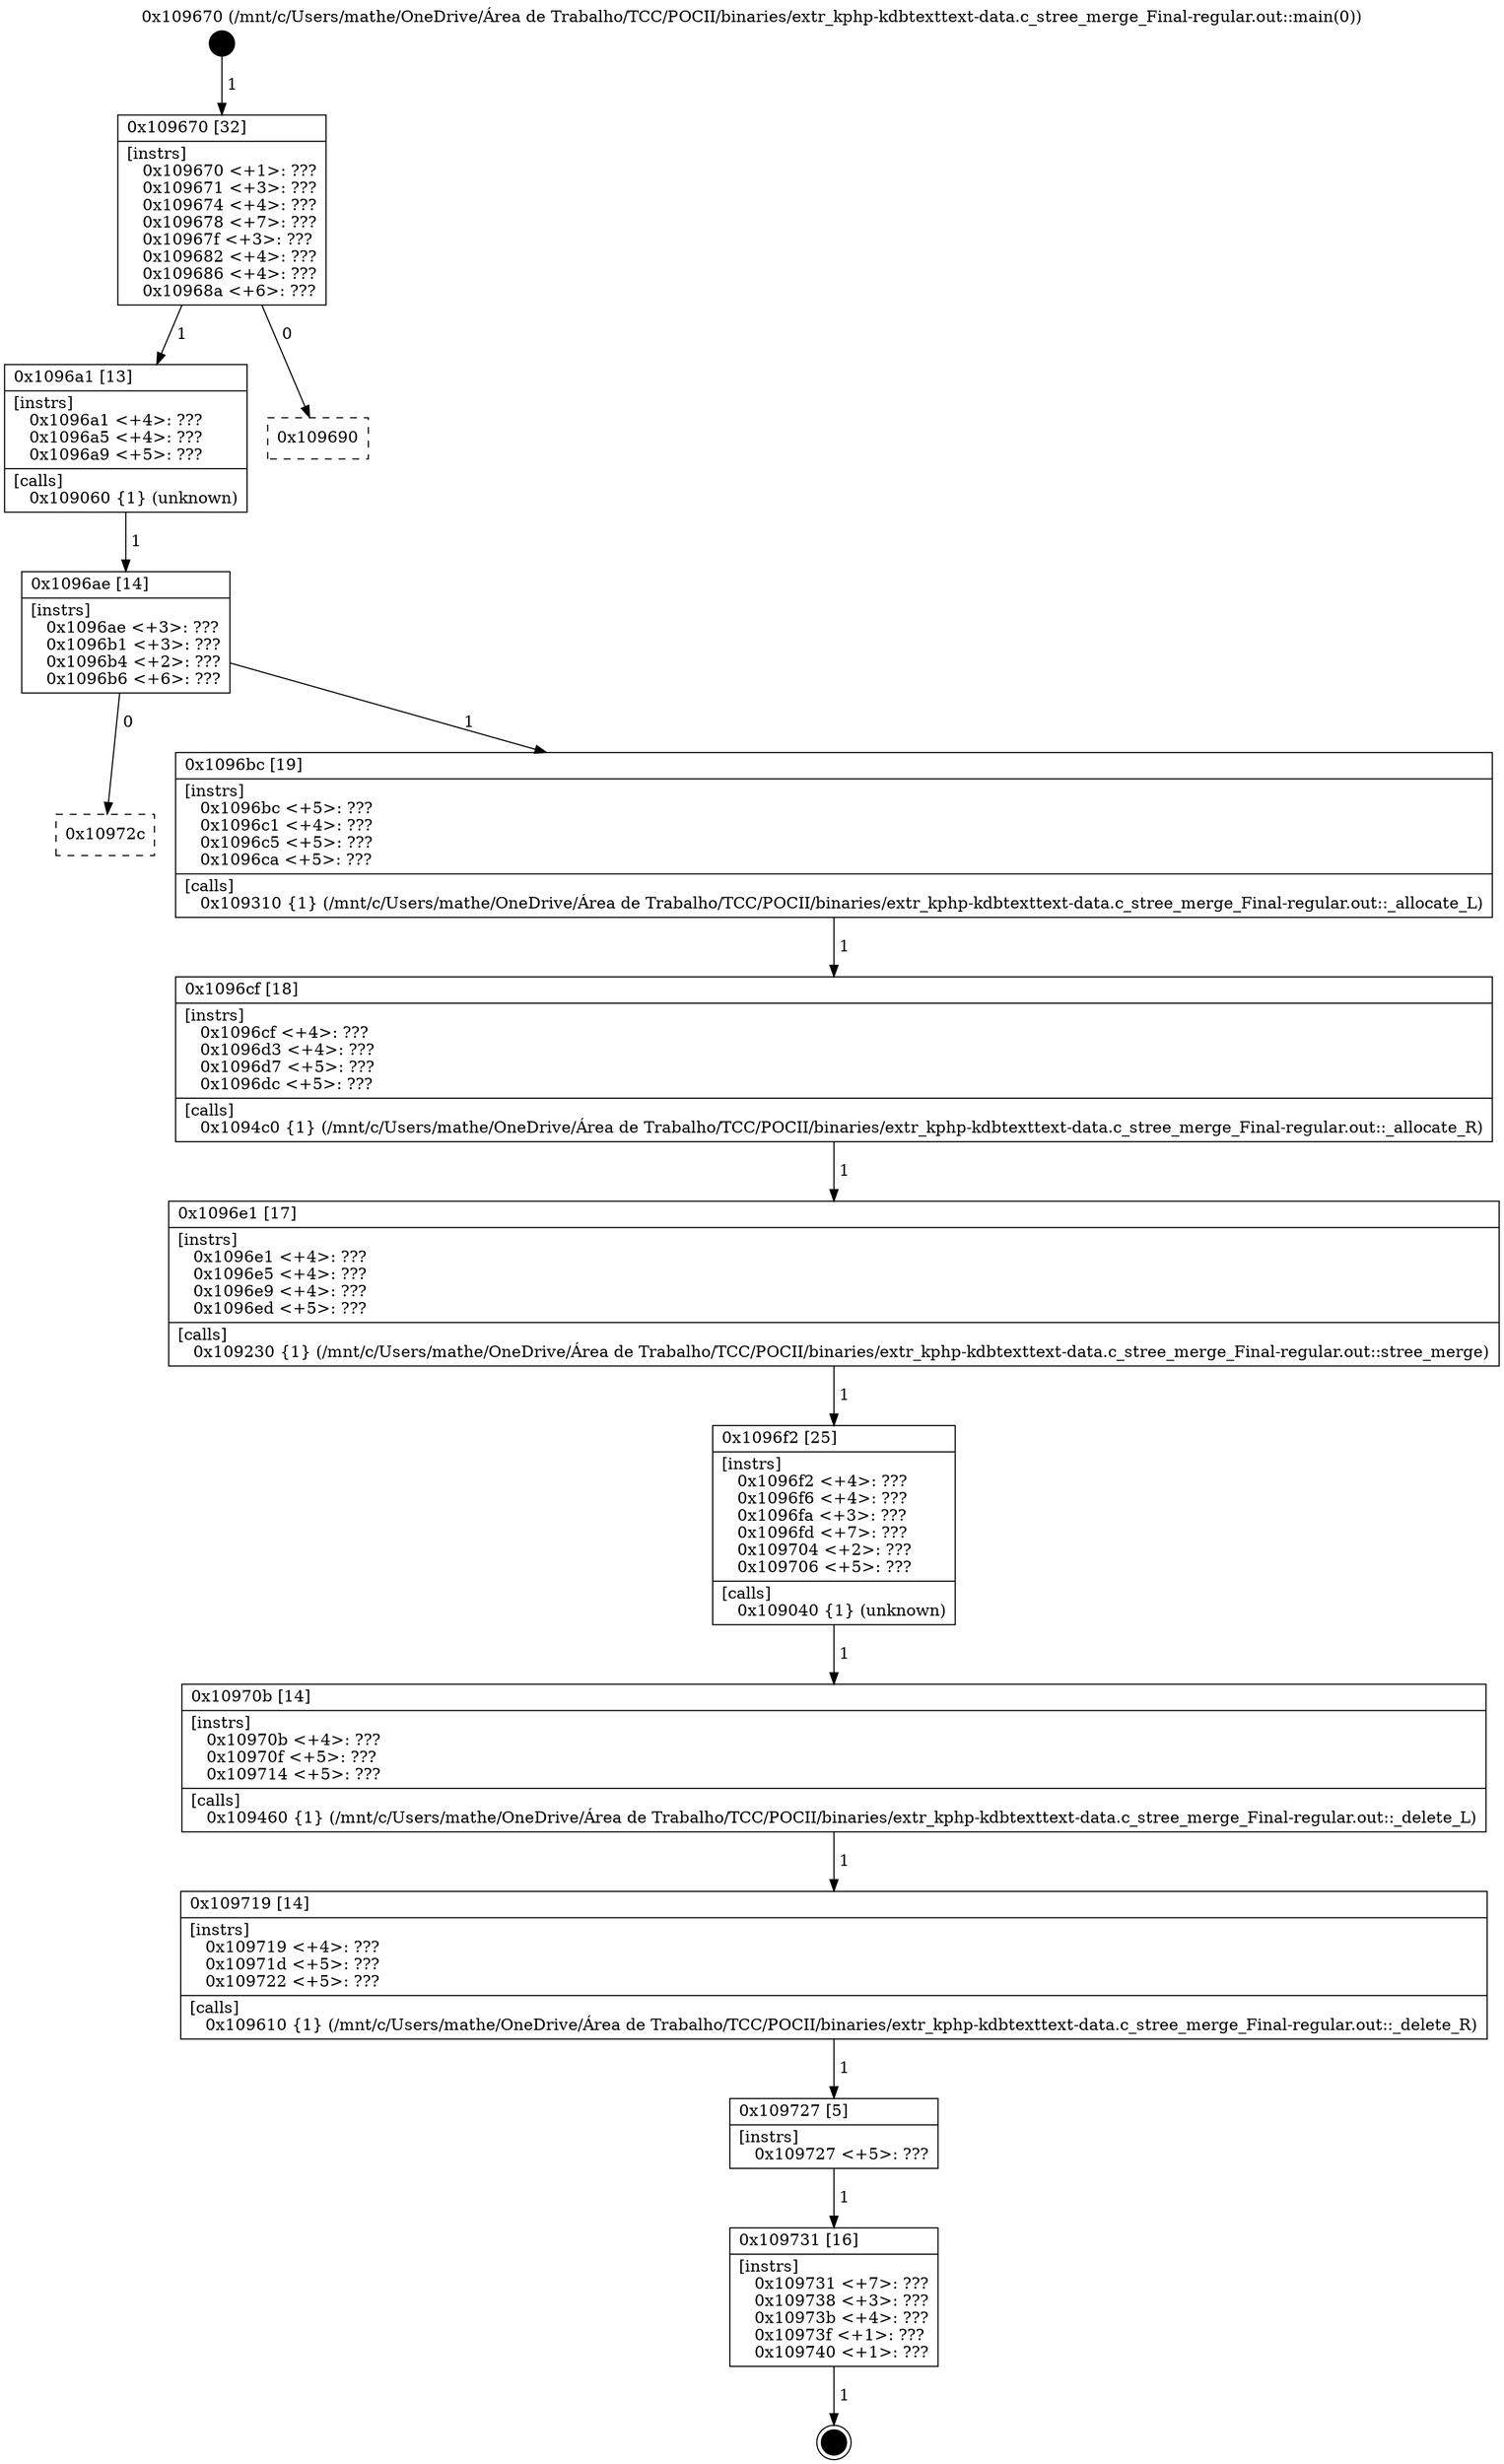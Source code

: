 digraph "0x109670" {
  label = "0x109670 (/mnt/c/Users/mathe/OneDrive/Área de Trabalho/TCC/POCII/binaries/extr_kphp-kdbtexttext-data.c_stree_merge_Final-regular.out::main(0))"
  labelloc = "t"
  node[shape=record]

  Entry [label="",width=0.3,height=0.3,shape=circle,fillcolor=black,style=filled]
  "0x109670" [label="{
     0x109670 [32]\l
     | [instrs]\l
     &nbsp;&nbsp;0x109670 \<+1\>: ???\l
     &nbsp;&nbsp;0x109671 \<+3\>: ???\l
     &nbsp;&nbsp;0x109674 \<+4\>: ???\l
     &nbsp;&nbsp;0x109678 \<+7\>: ???\l
     &nbsp;&nbsp;0x10967f \<+3\>: ???\l
     &nbsp;&nbsp;0x109682 \<+4\>: ???\l
     &nbsp;&nbsp;0x109686 \<+4\>: ???\l
     &nbsp;&nbsp;0x10968a \<+6\>: ???\l
  }"]
  "0x1096a1" [label="{
     0x1096a1 [13]\l
     | [instrs]\l
     &nbsp;&nbsp;0x1096a1 \<+4\>: ???\l
     &nbsp;&nbsp;0x1096a5 \<+4\>: ???\l
     &nbsp;&nbsp;0x1096a9 \<+5\>: ???\l
     | [calls]\l
     &nbsp;&nbsp;0x109060 \{1\} (unknown)\l
  }"]
  "0x109690" [label="{
     0x109690\l
  }", style=dashed]
  "0x1096ae" [label="{
     0x1096ae [14]\l
     | [instrs]\l
     &nbsp;&nbsp;0x1096ae \<+3\>: ???\l
     &nbsp;&nbsp;0x1096b1 \<+3\>: ???\l
     &nbsp;&nbsp;0x1096b4 \<+2\>: ???\l
     &nbsp;&nbsp;0x1096b6 \<+6\>: ???\l
  }"]
  "0x10972c" [label="{
     0x10972c\l
  }", style=dashed]
  "0x1096bc" [label="{
     0x1096bc [19]\l
     | [instrs]\l
     &nbsp;&nbsp;0x1096bc \<+5\>: ???\l
     &nbsp;&nbsp;0x1096c1 \<+4\>: ???\l
     &nbsp;&nbsp;0x1096c5 \<+5\>: ???\l
     &nbsp;&nbsp;0x1096ca \<+5\>: ???\l
     | [calls]\l
     &nbsp;&nbsp;0x109310 \{1\} (/mnt/c/Users/mathe/OneDrive/Área de Trabalho/TCC/POCII/binaries/extr_kphp-kdbtexttext-data.c_stree_merge_Final-regular.out::_allocate_L)\l
  }"]
  Exit [label="",width=0.3,height=0.3,shape=circle,fillcolor=black,style=filled,peripheries=2]
  "0x1096cf" [label="{
     0x1096cf [18]\l
     | [instrs]\l
     &nbsp;&nbsp;0x1096cf \<+4\>: ???\l
     &nbsp;&nbsp;0x1096d3 \<+4\>: ???\l
     &nbsp;&nbsp;0x1096d7 \<+5\>: ???\l
     &nbsp;&nbsp;0x1096dc \<+5\>: ???\l
     | [calls]\l
     &nbsp;&nbsp;0x1094c0 \{1\} (/mnt/c/Users/mathe/OneDrive/Área de Trabalho/TCC/POCII/binaries/extr_kphp-kdbtexttext-data.c_stree_merge_Final-regular.out::_allocate_R)\l
  }"]
  "0x1096e1" [label="{
     0x1096e1 [17]\l
     | [instrs]\l
     &nbsp;&nbsp;0x1096e1 \<+4\>: ???\l
     &nbsp;&nbsp;0x1096e5 \<+4\>: ???\l
     &nbsp;&nbsp;0x1096e9 \<+4\>: ???\l
     &nbsp;&nbsp;0x1096ed \<+5\>: ???\l
     | [calls]\l
     &nbsp;&nbsp;0x109230 \{1\} (/mnt/c/Users/mathe/OneDrive/Área de Trabalho/TCC/POCII/binaries/extr_kphp-kdbtexttext-data.c_stree_merge_Final-regular.out::stree_merge)\l
  }"]
  "0x1096f2" [label="{
     0x1096f2 [25]\l
     | [instrs]\l
     &nbsp;&nbsp;0x1096f2 \<+4\>: ???\l
     &nbsp;&nbsp;0x1096f6 \<+4\>: ???\l
     &nbsp;&nbsp;0x1096fa \<+3\>: ???\l
     &nbsp;&nbsp;0x1096fd \<+7\>: ???\l
     &nbsp;&nbsp;0x109704 \<+2\>: ???\l
     &nbsp;&nbsp;0x109706 \<+5\>: ???\l
     | [calls]\l
     &nbsp;&nbsp;0x109040 \{1\} (unknown)\l
  }"]
  "0x10970b" [label="{
     0x10970b [14]\l
     | [instrs]\l
     &nbsp;&nbsp;0x10970b \<+4\>: ???\l
     &nbsp;&nbsp;0x10970f \<+5\>: ???\l
     &nbsp;&nbsp;0x109714 \<+5\>: ???\l
     | [calls]\l
     &nbsp;&nbsp;0x109460 \{1\} (/mnt/c/Users/mathe/OneDrive/Área de Trabalho/TCC/POCII/binaries/extr_kphp-kdbtexttext-data.c_stree_merge_Final-regular.out::_delete_L)\l
  }"]
  "0x109719" [label="{
     0x109719 [14]\l
     | [instrs]\l
     &nbsp;&nbsp;0x109719 \<+4\>: ???\l
     &nbsp;&nbsp;0x10971d \<+5\>: ???\l
     &nbsp;&nbsp;0x109722 \<+5\>: ???\l
     | [calls]\l
     &nbsp;&nbsp;0x109610 \{1\} (/mnt/c/Users/mathe/OneDrive/Área de Trabalho/TCC/POCII/binaries/extr_kphp-kdbtexttext-data.c_stree_merge_Final-regular.out::_delete_R)\l
  }"]
  "0x109727" [label="{
     0x109727 [5]\l
     | [instrs]\l
     &nbsp;&nbsp;0x109727 \<+5\>: ???\l
  }"]
  "0x109731" [label="{
     0x109731 [16]\l
     | [instrs]\l
     &nbsp;&nbsp;0x109731 \<+7\>: ???\l
     &nbsp;&nbsp;0x109738 \<+3\>: ???\l
     &nbsp;&nbsp;0x10973b \<+4\>: ???\l
     &nbsp;&nbsp;0x10973f \<+1\>: ???\l
     &nbsp;&nbsp;0x109740 \<+1\>: ???\l
  }"]
  Entry -> "0x109670" [label=" 1"]
  "0x109670" -> "0x1096a1" [label=" 1"]
  "0x109670" -> "0x109690" [label=" 0"]
  "0x1096a1" -> "0x1096ae" [label=" 1"]
  "0x1096ae" -> "0x10972c" [label=" 0"]
  "0x1096ae" -> "0x1096bc" [label=" 1"]
  "0x109731" -> Exit [label=" 1"]
  "0x1096bc" -> "0x1096cf" [label=" 1"]
  "0x1096cf" -> "0x1096e1" [label=" 1"]
  "0x1096e1" -> "0x1096f2" [label=" 1"]
  "0x1096f2" -> "0x10970b" [label=" 1"]
  "0x10970b" -> "0x109719" [label=" 1"]
  "0x109719" -> "0x109727" [label=" 1"]
  "0x109727" -> "0x109731" [label=" 1"]
}
